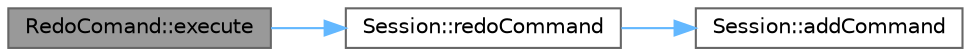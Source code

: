 digraph "RedoComand::execute"
{
 // INTERACTIVE_SVG=YES
 // LATEX_PDF_SIZE
  bgcolor="transparent";
  edge [fontname=Helvetica,fontsize=10,labelfontname=Helvetica,labelfontsize=10];
  node [fontname=Helvetica,fontsize=10,shape=box,height=0.2,width=0.4];
  rankdir="LR";
  Node1 [id="Node000001",label="RedoComand::execute",height=0.2,width=0.4,color="gray40", fillcolor="grey60", style="filled", fontcolor="black",tooltip="Executes the command on a session using input stream."];
  Node1 -> Node2 [id="edge1_Node000001_Node000002",color="steelblue1",style="solid",tooltip=" "];
  Node2 [id="Node000002",label="Session::redoCommand",height=0.2,width=0.4,color="grey40", fillcolor="white", style="filled",URL="$class_session.html#a780a7c731fbb9efabcbba900e9e5d805",tooltip="Redoes the last undone command."];
  Node2 -> Node3 [id="edge2_Node000002_Node000003",color="steelblue1",style="solid",tooltip=" "];
  Node3 [id="Node000003",label="Session::addCommand",height=0.2,width=0.4,color="grey40", fillcolor="white", style="filled",URL="$class_session.html#a247ea0ca011a1a29e4bf0fc79d3ccd8f",tooltip="Adds a command to the session's undo stack."];
}
